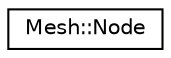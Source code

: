 digraph "Graphical Class Hierarchy"
{
 // LATEX_PDF_SIZE
  edge [fontname="Helvetica",fontsize="10",labelfontname="Helvetica",labelfontsize="10"];
  node [fontname="Helvetica",fontsize="10",shape=record];
  rankdir="LR";
  Node0 [label="Mesh::Node",height=0.2,width=0.4,color="black", fillcolor="white", style="filled",URL="$structMesh_1_1Node.html",tooltip=" "];
}
